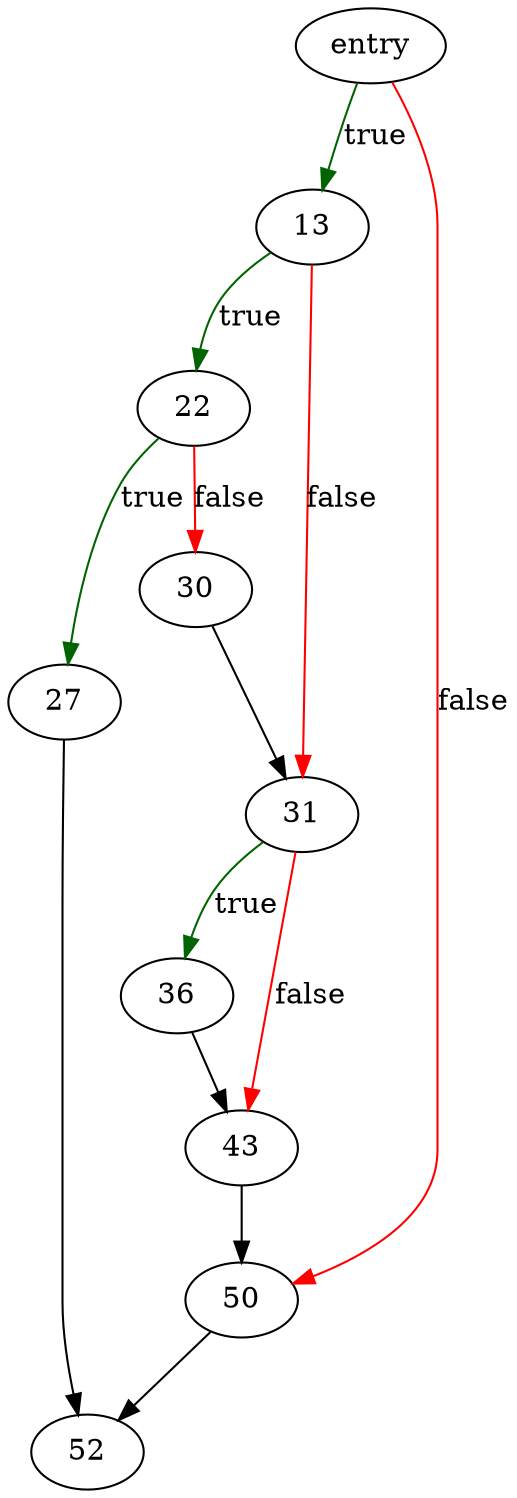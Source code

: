 digraph "sqlite3BtreeCommitPhaseOne" {
	// Node definitions.
	2 [label=entry];
	13;
	22;
	27;
	30;
	31;
	36;
	43;
	50;
	52;

	// Edge definitions.
	2 -> 13 [
		color=darkgreen
		label=true
	];
	2 -> 50 [
		color=red
		label=false
	];
	13 -> 22 [
		color=darkgreen
		label=true
	];
	13 -> 31 [
		color=red
		label=false
	];
	22 -> 27 [
		color=darkgreen
		label=true
	];
	22 -> 30 [
		color=red
		label=false
	];
	27 -> 52;
	30 -> 31;
	31 -> 36 [
		color=darkgreen
		label=true
	];
	31 -> 43 [
		color=red
		label=false
	];
	36 -> 43;
	43 -> 50;
	50 -> 52;
}